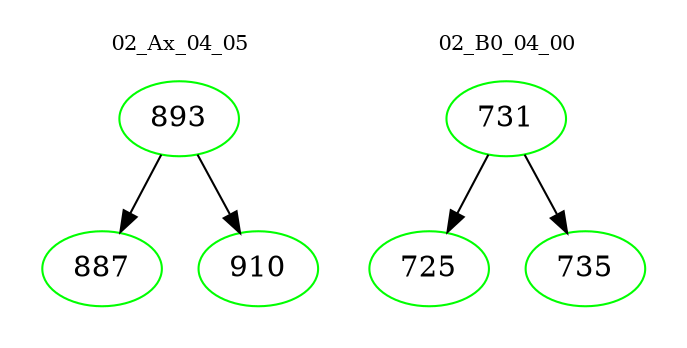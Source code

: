 digraph{
subgraph cluster_0 {
color = white
label = "02_Ax_04_05";
fontsize=10;
T0_893 [label="893", color="green"]
T0_893 -> T0_887 [color="black"]
T0_887 [label="887", color="green"]
T0_893 -> T0_910 [color="black"]
T0_910 [label="910", color="green"]
}
subgraph cluster_1 {
color = white
label = "02_B0_04_00";
fontsize=10;
T1_731 [label="731", color="green"]
T1_731 -> T1_725 [color="black"]
T1_725 [label="725", color="green"]
T1_731 -> T1_735 [color="black"]
T1_735 [label="735", color="green"]
}
}

